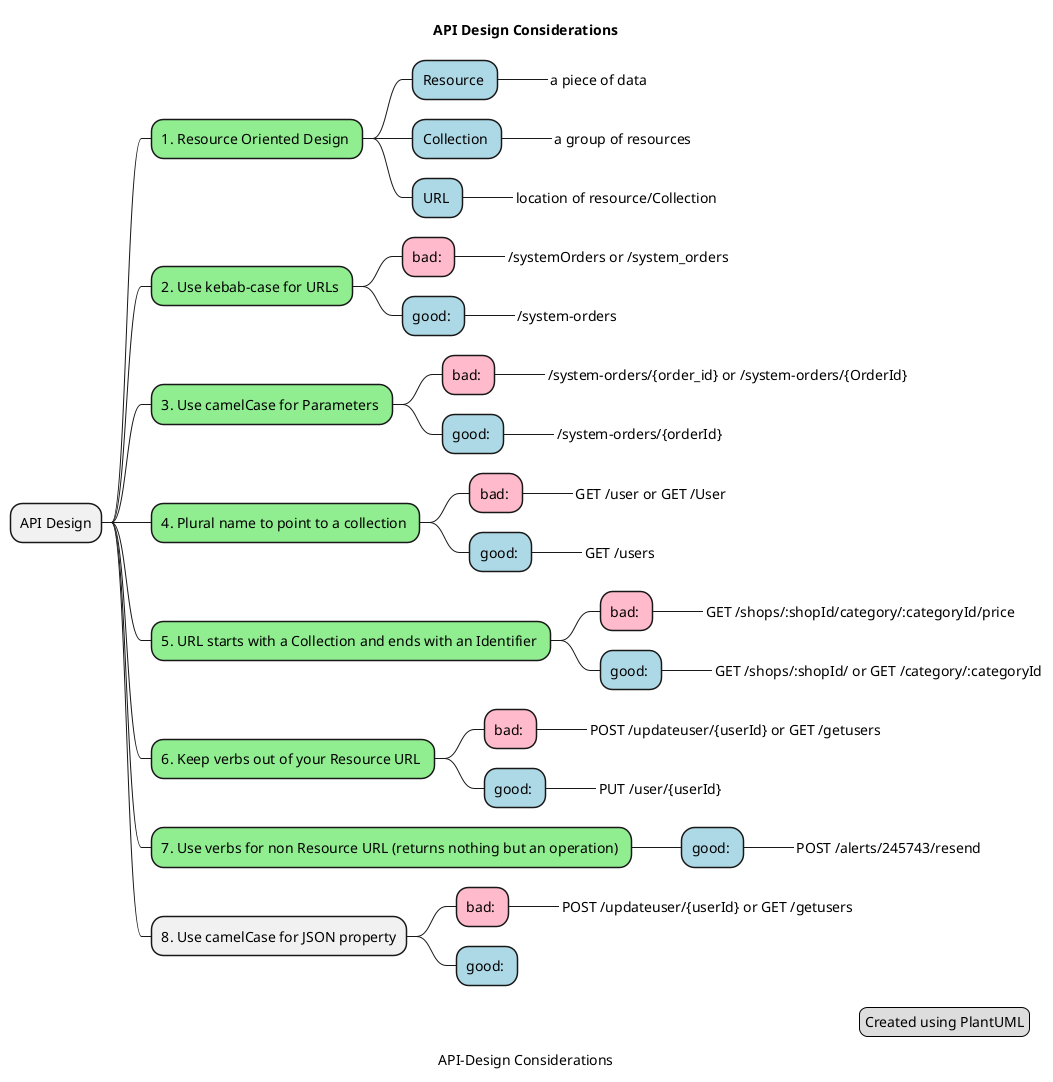 @startmindmap
caption API-Design Considerations
title API Design Considerations
<style>
mindmapDiagram {
  .green {
    BackgroundColor lightgreen
  }
  .rose {
    BackgroundColor #FFBBCC
  }
  .lightblue {
    BackgroundColor lightblue
  }
}
</style>
* API Design
** 1. Resource Oriented Design <<green>>
*** Resource <<lightblue>>
****_ a piece of data
*** Collection <<lightblue>>
****_ a group of resources
*** URL <<lightblue>>
****_ location of resource/Collection
** 2. Use kebab-case for URLs <<green>>
*** bad: <<rose>>
****_ /systemOrders or /system_orders
*** good: <<lightblue>>
****_ /system-orders
** 3. Use camelCase for Parameters <<green>>
*** bad: <<rose>>
****_ /system-orders/{order_id} or /system-orders/{OrderId}
*** good: <<lightblue>>
****_ /system-orders/{orderId}
** 4. Plural name to point to a collection <<green>>
*** bad: <<rose>>
****_ GET /user or GET /User
*** good: <<lightblue>>
****_ GET /users
** 5. URL starts with a Collection and ends with an Identifier <<green>>
*** bad: <<rose>>
****_ GET /shops/:shopId/category/:categoryId/price
*** good: <<lightblue>>
****_ GET /shops/:shopId/ or GET /category/:categoryId
** 6. Keep verbs out of your Resource URL <<green>>
*** bad: <<rose>>
****_ POST /updateuser/{userId} or GET /getusers
*** good: <<lightblue>>
****_ PUT /user/{userId}
** 7. Use verbs for non Resource URL (returns nothing but an operation) <<green>>
*** good: <<lightblue>>
****_ POST /alerts/245743/resend
** 8. Use camelCase for JSON property
*** bad: <<rose>>
****_ POST /updateuser/{userId} or GET /getusers
*** good: <<lightblue>>
legend right
  Created using PlantUML
endlegend
@endmindmap